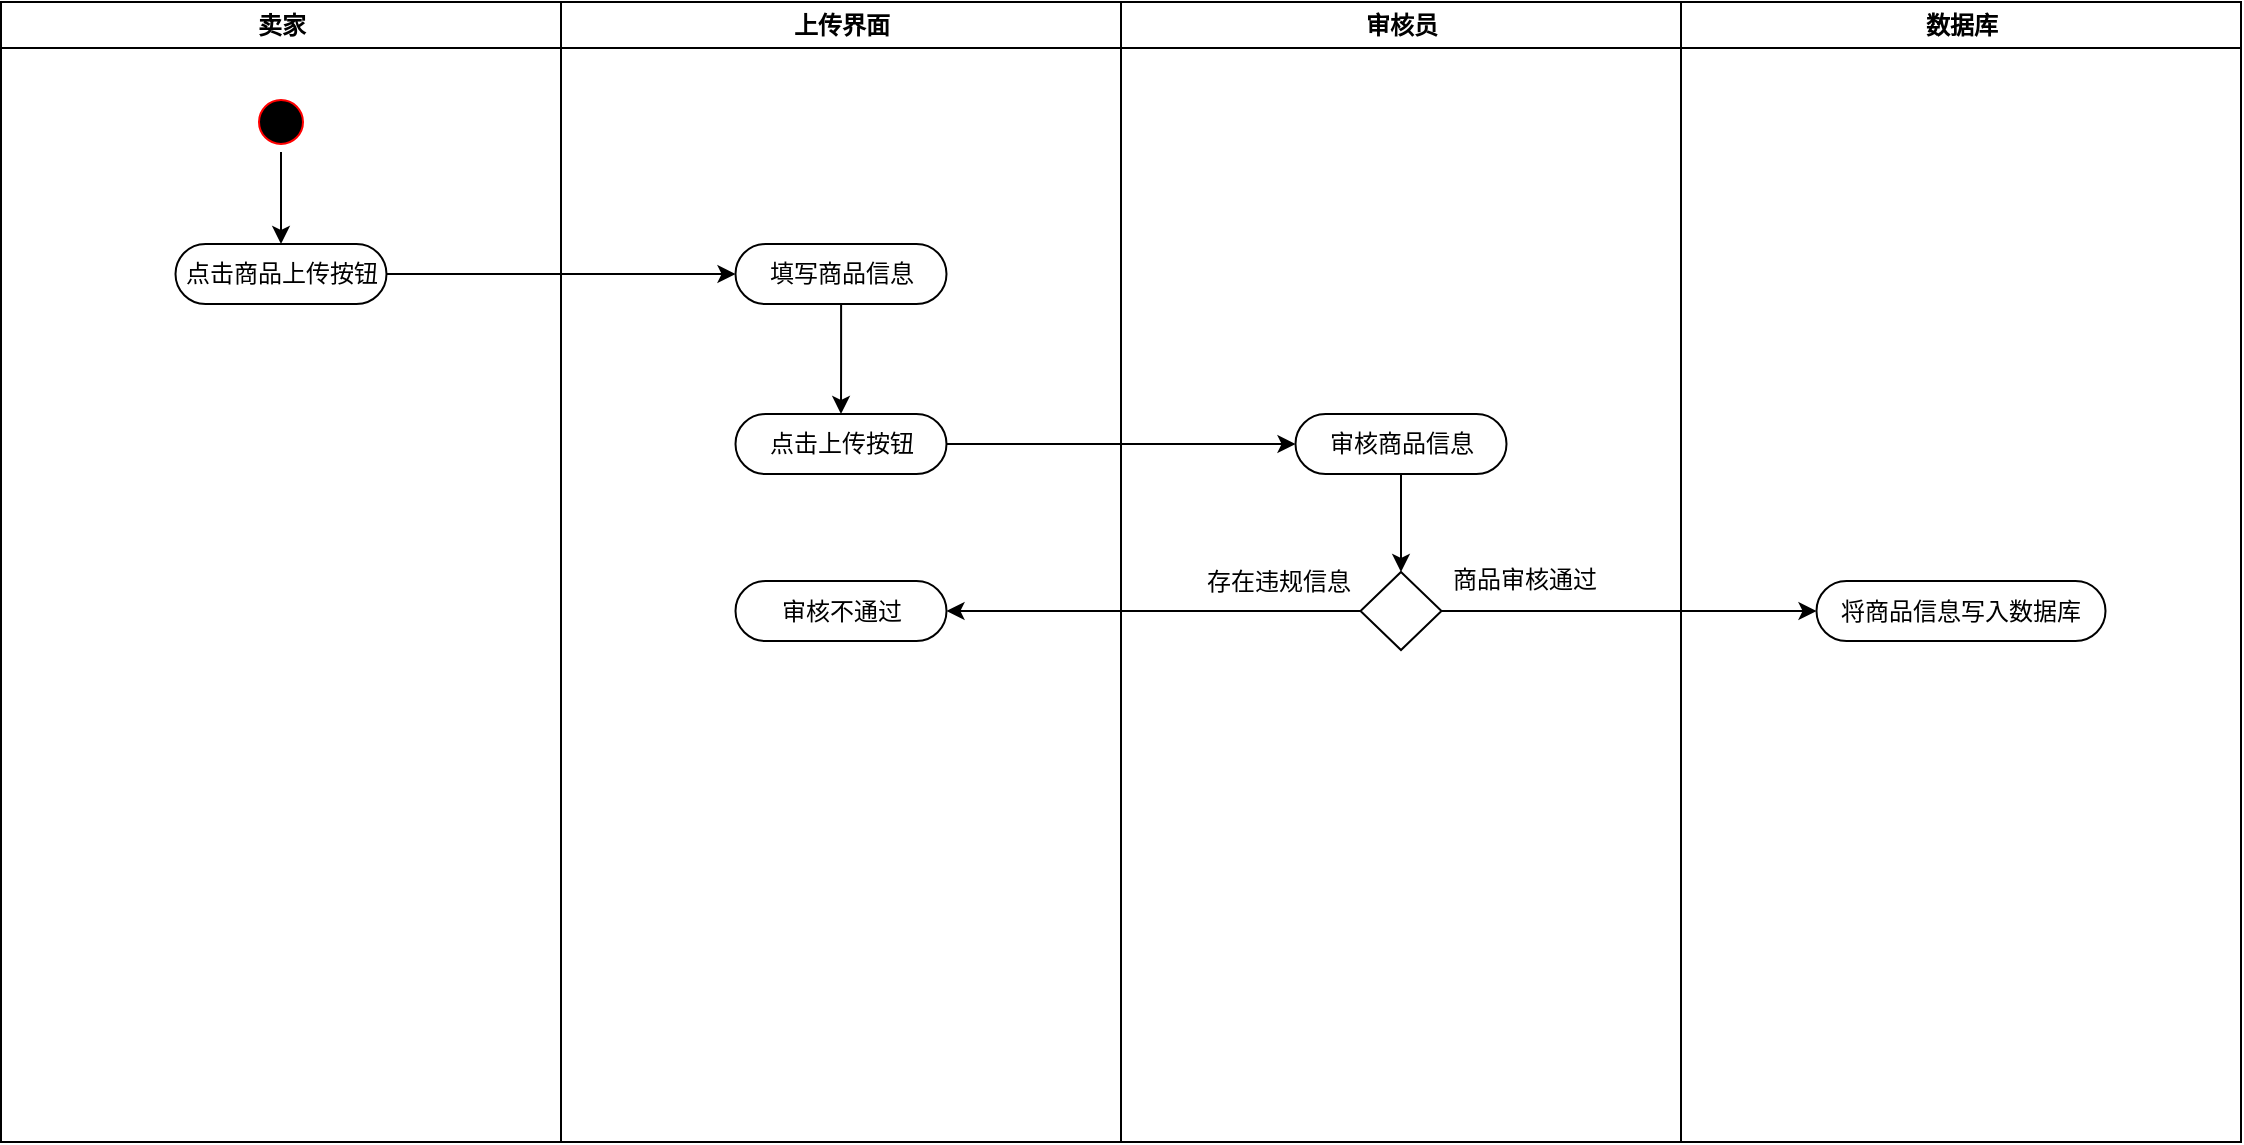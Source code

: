 <mxfile version="17.4.5" type="github">
  <diagram name="Page-1" id="e7e014a7-5840-1c2e-5031-d8a46d1fe8dd">
    <mxGraphModel dx="1295" dy="764" grid="0" gridSize="10" guides="1" tooltips="1" connect="1" arrows="1" fold="1" page="1" pageScale="1" pageWidth="1169" pageHeight="826" background="none" math="0" shadow="0">
      <root>
        <mxCell id="0" />
        <mxCell id="1" parent="0" />
        <mxCell id="2" value="卖家" style="swimlane;whiteSpace=wrap" parent="1" vertex="1">
          <mxGeometry x="164.5" y="128" width="280" height="570" as="geometry" />
        </mxCell>
        <mxCell id="IBm0Y4fhFuOm3KlaP0if-49" style="edgeStyle=orthogonalEdgeStyle;rounded=0;orthogonalLoop=1;jettySize=auto;html=1;entryX=0.5;entryY=0;entryDx=0;entryDy=0;" edge="1" parent="2" source="5" target="IBm0Y4fhFuOm3KlaP0if-48">
          <mxGeometry relative="1" as="geometry" />
        </mxCell>
        <mxCell id="5" value="" style="ellipse;shape=startState;fillColor=#000000;strokeColor=#ff0000;" parent="2" vertex="1">
          <mxGeometry x="125" y="45" width="30" height="30" as="geometry" />
        </mxCell>
        <mxCell id="IBm0Y4fhFuOm3KlaP0if-48" value="点击商品上传按钮" style="rounded=1;whiteSpace=wrap;html=1;arcSize=50;" vertex="1" parent="2">
          <mxGeometry x="87.25" y="121" width="105.5" height="30" as="geometry" />
        </mxCell>
        <mxCell id="3" value="上传界面" style="swimlane;whiteSpace=wrap" parent="1" vertex="1">
          <mxGeometry x="444.5" y="128" width="280" height="570" as="geometry" />
        </mxCell>
        <mxCell id="IBm0Y4fhFuOm3KlaP0if-53" style="edgeStyle=orthogonalEdgeStyle;rounded=0;orthogonalLoop=1;jettySize=auto;html=1;entryX=0.5;entryY=0;entryDx=0;entryDy=0;" edge="1" parent="3" source="IBm0Y4fhFuOm3KlaP0if-47" target="IBm0Y4fhFuOm3KlaP0if-52">
          <mxGeometry relative="1" as="geometry" />
        </mxCell>
        <mxCell id="IBm0Y4fhFuOm3KlaP0if-47" value="填写商品信息" style="rounded=1;whiteSpace=wrap;html=1;arcSize=50;" vertex="1" parent="3">
          <mxGeometry x="87.25" y="121" width="105.5" height="30" as="geometry" />
        </mxCell>
        <mxCell id="IBm0Y4fhFuOm3KlaP0if-52" value="点击上传按钮" style="rounded=1;whiteSpace=wrap;html=1;arcSize=50;" vertex="1" parent="3">
          <mxGeometry x="87.25" y="206" width="105.5" height="30" as="geometry" />
        </mxCell>
        <mxCell id="IBm0Y4fhFuOm3KlaP0if-58" value="审核不通过" style="rounded=1;whiteSpace=wrap;html=1;arcSize=50;" vertex="1" parent="3">
          <mxGeometry x="87.25" y="289.5" width="105.5" height="30" as="geometry" />
        </mxCell>
        <mxCell id="4" value="审核员" style="swimlane;whiteSpace=wrap" parent="1" vertex="1">
          <mxGeometry x="724.5" y="128" width="280" height="570" as="geometry" />
        </mxCell>
        <mxCell id="IBm0Y4fhFuOm3KlaP0if-56" style="edgeStyle=orthogonalEdgeStyle;rounded=0;orthogonalLoop=1;jettySize=auto;html=1;" edge="1" parent="4" source="IBm0Y4fhFuOm3KlaP0if-51" target="IBm0Y4fhFuOm3KlaP0if-55">
          <mxGeometry relative="1" as="geometry" />
        </mxCell>
        <mxCell id="IBm0Y4fhFuOm3KlaP0if-51" value="审核商品信息" style="rounded=1;whiteSpace=wrap;html=1;arcSize=50;" vertex="1" parent="4">
          <mxGeometry x="87.25" y="206" width="105.5" height="30" as="geometry" />
        </mxCell>
        <mxCell id="IBm0Y4fhFuOm3KlaP0if-55" value="" style="rhombus;whiteSpace=wrap;html=1;" vertex="1" parent="4">
          <mxGeometry x="119.75" y="285" width="40.5" height="39" as="geometry" />
        </mxCell>
        <mxCell id="IBm0Y4fhFuOm3KlaP0if-64" value="商品审核通过" style="text;html=1;align=center;verticalAlign=middle;resizable=0;points=[];autosize=1;strokeColor=none;fillColor=none;" vertex="1" parent="4">
          <mxGeometry x="160.25" y="280" width="82" height="18" as="geometry" />
        </mxCell>
        <mxCell id="IBm0Y4fhFuOm3KlaP0if-41" value="数据库" style="swimlane;whiteSpace=wrap" vertex="1" parent="1">
          <mxGeometry x="1004.5" y="128" width="280" height="570" as="geometry" />
        </mxCell>
        <mxCell id="IBm0Y4fhFuOm3KlaP0if-62" value="将商品信息写入数据库" style="rounded=1;whiteSpace=wrap;html=1;arcSize=50;" vertex="1" parent="IBm0Y4fhFuOm3KlaP0if-41">
          <mxGeometry x="67.75" y="289.5" width="144.5" height="30" as="geometry" />
        </mxCell>
        <mxCell id="IBm0Y4fhFuOm3KlaP0if-50" style="edgeStyle=orthogonalEdgeStyle;rounded=0;orthogonalLoop=1;jettySize=auto;html=1;entryX=0;entryY=0.5;entryDx=0;entryDy=0;" edge="1" parent="1" source="IBm0Y4fhFuOm3KlaP0if-48" target="IBm0Y4fhFuOm3KlaP0if-47">
          <mxGeometry relative="1" as="geometry" />
        </mxCell>
        <mxCell id="IBm0Y4fhFuOm3KlaP0if-54" style="edgeStyle=orthogonalEdgeStyle;rounded=0;orthogonalLoop=1;jettySize=auto;html=1;entryX=0;entryY=0.5;entryDx=0;entryDy=0;" edge="1" parent="1" source="IBm0Y4fhFuOm3KlaP0if-52" target="IBm0Y4fhFuOm3KlaP0if-51">
          <mxGeometry relative="1" as="geometry" />
        </mxCell>
        <mxCell id="IBm0Y4fhFuOm3KlaP0if-59" style="edgeStyle=orthogonalEdgeStyle;rounded=0;orthogonalLoop=1;jettySize=auto;html=1;entryX=1;entryY=0.5;entryDx=0;entryDy=0;" edge="1" parent="1" source="IBm0Y4fhFuOm3KlaP0if-55" target="IBm0Y4fhFuOm3KlaP0if-58">
          <mxGeometry relative="1" as="geometry" />
        </mxCell>
        <mxCell id="IBm0Y4fhFuOm3KlaP0if-60" value="存在违规信息" style="text;html=1;align=center;verticalAlign=middle;resizable=0;points=[];autosize=1;strokeColor=none;fillColor=none;" vertex="1" parent="1">
          <mxGeometry x="762" y="409" width="82" height="18" as="geometry" />
        </mxCell>
        <mxCell id="IBm0Y4fhFuOm3KlaP0if-63" style="edgeStyle=orthogonalEdgeStyle;rounded=0;orthogonalLoop=1;jettySize=auto;html=1;entryX=0;entryY=0.5;entryDx=0;entryDy=0;" edge="1" parent="1" source="IBm0Y4fhFuOm3KlaP0if-55" target="IBm0Y4fhFuOm3KlaP0if-62">
          <mxGeometry relative="1" as="geometry" />
        </mxCell>
      </root>
    </mxGraphModel>
  </diagram>
</mxfile>
